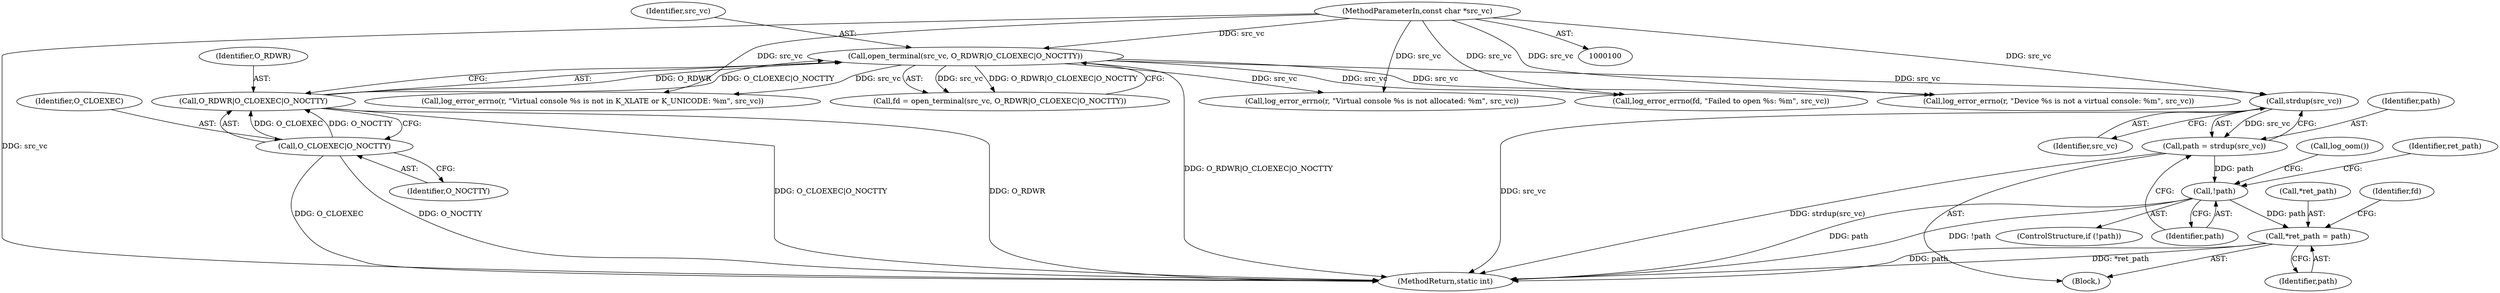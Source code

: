 digraph "0_systemd_9725f1a10f80f5e0ae7d9b60547458622aeb322f_3@API" {
"1000170" [label="(Call,strdup(src_vc))"];
"1000113" [label="(Call,open_terminal(src_vc, O_RDWR|O_CLOEXEC|O_NOCTTY))"];
"1000102" [label="(MethodParameterIn,const char *src_vc)"];
"1000115" [label="(Call,O_RDWR|O_CLOEXEC|O_NOCTTY)"];
"1000117" [label="(Call,O_CLOEXEC|O_NOCTTY)"];
"1000168" [label="(Call,path = strdup(src_vc))"];
"1000173" [label="(Call,!path)"];
"1000177" [label="(Call,*ret_path = path)"];
"1000171" [label="(Identifier,src_vc)"];
"1000102" [label="(MethodParameterIn,const char *src_vc)"];
"1000176" [label="(Call,log_oom())"];
"1000151" [label="(Call,log_error_errno(r, \"Virtual console %s is not allocated: %m\", src_vc))"];
"1000184" [label="(MethodReturn,static int)"];
"1000164" [label="(Call,log_error_errno(r, \"Virtual console %s is not in K_XLATE or K_UNICODE: %m\", src_vc))"];
"1000180" [label="(Identifier,path)"];
"1000118" [label="(Identifier,O_CLOEXEC)"];
"1000177" [label="(Call,*ret_path = path)"];
"1000178" [label="(Call,*ret_path)"];
"1000119" [label="(Identifier,O_NOCTTY)"];
"1000125" [label="(Call,log_error_errno(fd, \"Failed to open %s: %m\", src_vc))"];
"1000114" [label="(Identifier,src_vc)"];
"1000170" [label="(Call,strdup(src_vc))"];
"1000115" [label="(Call,O_RDWR|O_CLOEXEC|O_NOCTTY)"];
"1000116" [label="(Identifier,O_RDWR)"];
"1000173" [label="(Call,!path)"];
"1000183" [label="(Identifier,fd)"];
"1000138" [label="(Call,log_error_errno(r, \"Device %s is not a virtual console: %m\", src_vc))"];
"1000179" [label="(Identifier,ret_path)"];
"1000113" [label="(Call,open_terminal(src_vc, O_RDWR|O_CLOEXEC|O_NOCTTY))"];
"1000111" [label="(Call,fd = open_terminal(src_vc, O_RDWR|O_CLOEXEC|O_NOCTTY))"];
"1000169" [label="(Identifier,path)"];
"1000172" [label="(ControlStructure,if (!path))"];
"1000103" [label="(Block,)"];
"1000117" [label="(Call,O_CLOEXEC|O_NOCTTY)"];
"1000168" [label="(Call,path = strdup(src_vc))"];
"1000174" [label="(Identifier,path)"];
"1000170" -> "1000168"  [label="AST: "];
"1000170" -> "1000171"  [label="CFG: "];
"1000171" -> "1000170"  [label="AST: "];
"1000168" -> "1000170"  [label="CFG: "];
"1000170" -> "1000184"  [label="DDG: src_vc"];
"1000170" -> "1000168"  [label="DDG: src_vc"];
"1000113" -> "1000170"  [label="DDG: src_vc"];
"1000102" -> "1000170"  [label="DDG: src_vc"];
"1000113" -> "1000111"  [label="AST: "];
"1000113" -> "1000115"  [label="CFG: "];
"1000114" -> "1000113"  [label="AST: "];
"1000115" -> "1000113"  [label="AST: "];
"1000111" -> "1000113"  [label="CFG: "];
"1000113" -> "1000184"  [label="DDG: O_RDWR|O_CLOEXEC|O_NOCTTY"];
"1000113" -> "1000111"  [label="DDG: src_vc"];
"1000113" -> "1000111"  [label="DDG: O_RDWR|O_CLOEXEC|O_NOCTTY"];
"1000102" -> "1000113"  [label="DDG: src_vc"];
"1000115" -> "1000113"  [label="DDG: O_RDWR"];
"1000115" -> "1000113"  [label="DDG: O_CLOEXEC|O_NOCTTY"];
"1000113" -> "1000125"  [label="DDG: src_vc"];
"1000113" -> "1000138"  [label="DDG: src_vc"];
"1000113" -> "1000151"  [label="DDG: src_vc"];
"1000113" -> "1000164"  [label="DDG: src_vc"];
"1000102" -> "1000100"  [label="AST: "];
"1000102" -> "1000184"  [label="DDG: src_vc"];
"1000102" -> "1000125"  [label="DDG: src_vc"];
"1000102" -> "1000138"  [label="DDG: src_vc"];
"1000102" -> "1000151"  [label="DDG: src_vc"];
"1000102" -> "1000164"  [label="DDG: src_vc"];
"1000115" -> "1000117"  [label="CFG: "];
"1000116" -> "1000115"  [label="AST: "];
"1000117" -> "1000115"  [label="AST: "];
"1000115" -> "1000184"  [label="DDG: O_CLOEXEC|O_NOCTTY"];
"1000115" -> "1000184"  [label="DDG: O_RDWR"];
"1000117" -> "1000115"  [label="DDG: O_CLOEXEC"];
"1000117" -> "1000115"  [label="DDG: O_NOCTTY"];
"1000117" -> "1000119"  [label="CFG: "];
"1000118" -> "1000117"  [label="AST: "];
"1000119" -> "1000117"  [label="AST: "];
"1000117" -> "1000184"  [label="DDG: O_CLOEXEC"];
"1000117" -> "1000184"  [label="DDG: O_NOCTTY"];
"1000168" -> "1000103"  [label="AST: "];
"1000169" -> "1000168"  [label="AST: "];
"1000174" -> "1000168"  [label="CFG: "];
"1000168" -> "1000184"  [label="DDG: strdup(src_vc)"];
"1000168" -> "1000173"  [label="DDG: path"];
"1000173" -> "1000172"  [label="AST: "];
"1000173" -> "1000174"  [label="CFG: "];
"1000174" -> "1000173"  [label="AST: "];
"1000176" -> "1000173"  [label="CFG: "];
"1000179" -> "1000173"  [label="CFG: "];
"1000173" -> "1000184"  [label="DDG: path"];
"1000173" -> "1000184"  [label="DDG: !path"];
"1000173" -> "1000177"  [label="DDG: path"];
"1000177" -> "1000103"  [label="AST: "];
"1000177" -> "1000180"  [label="CFG: "];
"1000178" -> "1000177"  [label="AST: "];
"1000180" -> "1000177"  [label="AST: "];
"1000183" -> "1000177"  [label="CFG: "];
"1000177" -> "1000184"  [label="DDG: *ret_path"];
"1000177" -> "1000184"  [label="DDG: path"];
}
